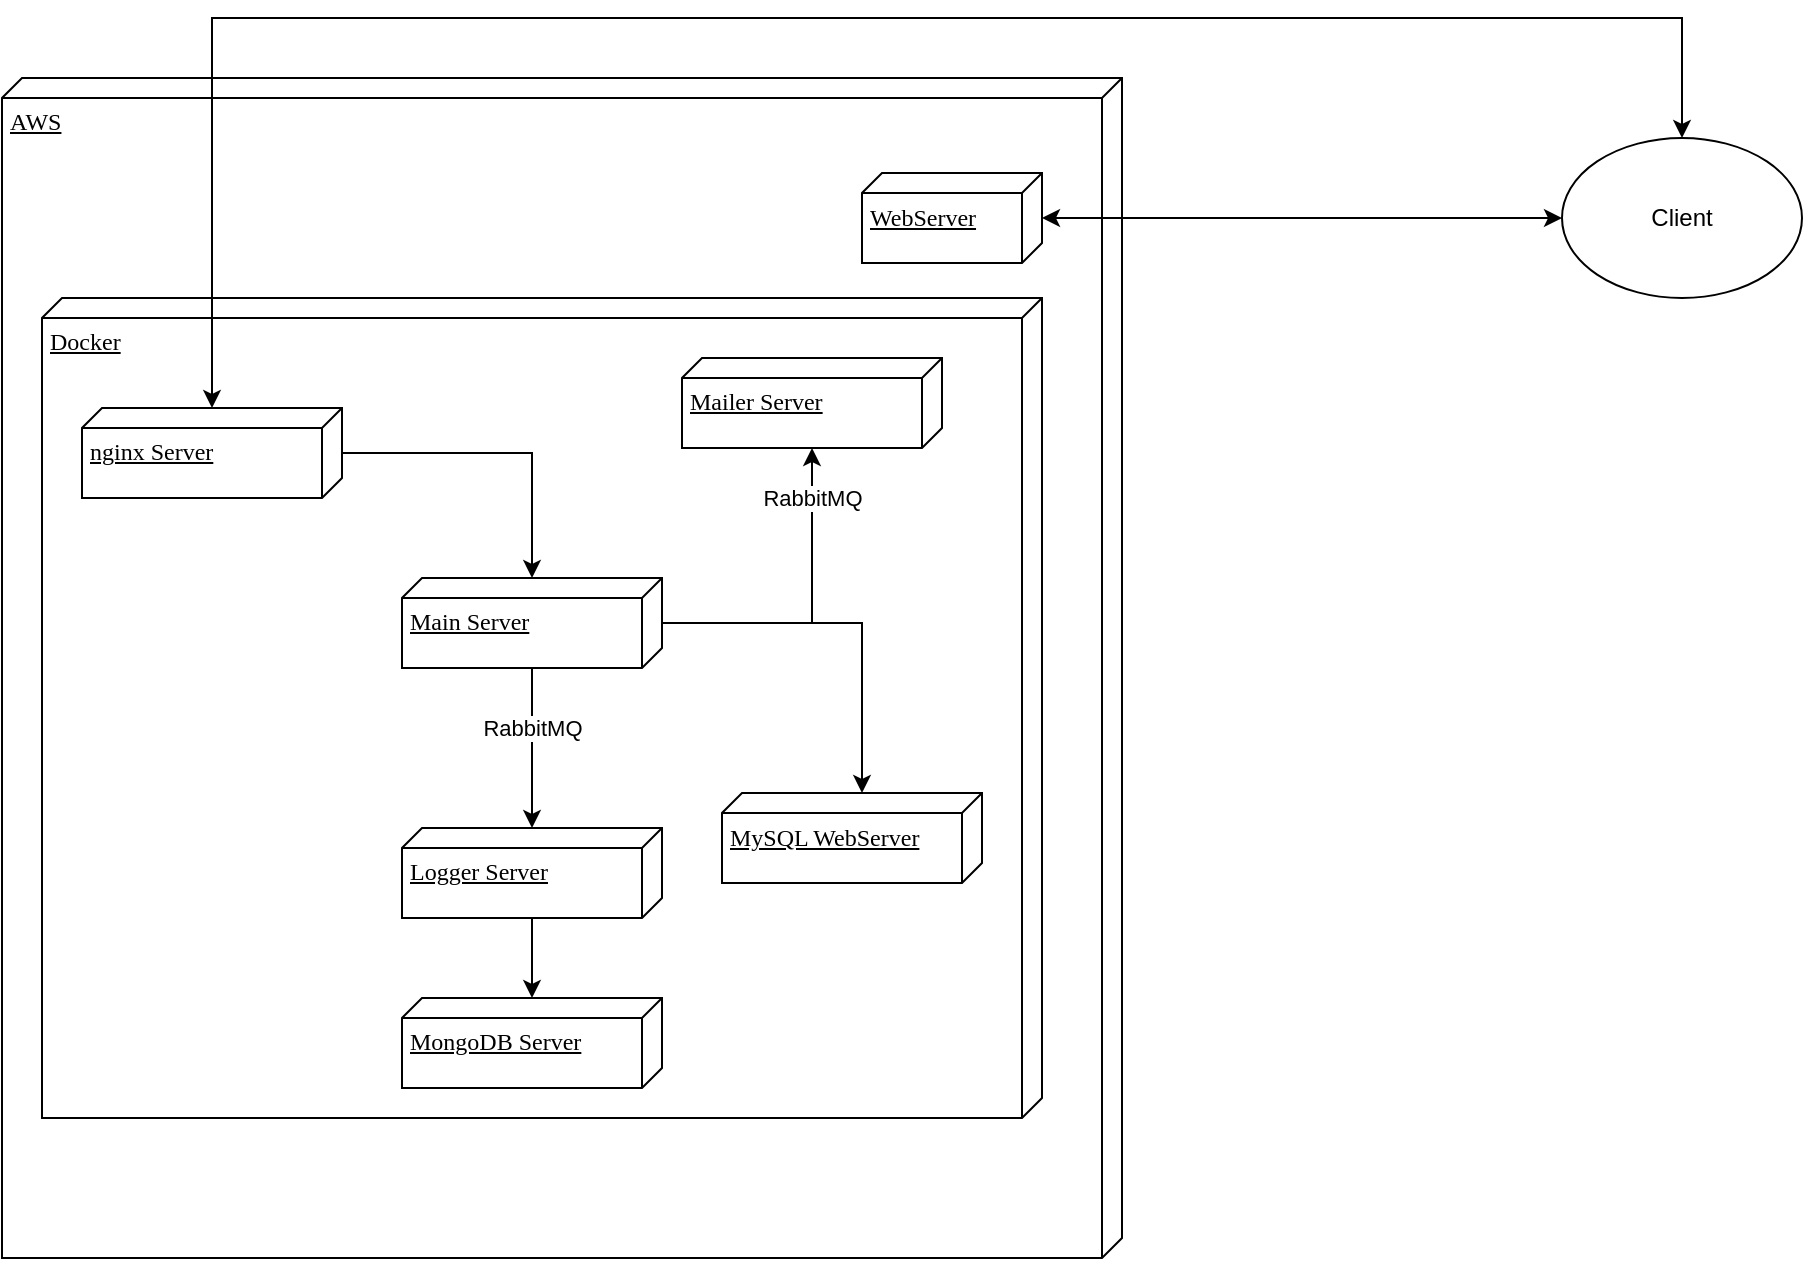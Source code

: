 <mxfile version="14.5.1" type="github">
  <diagram name="Page-1" id="5f0bae14-7c28-e335-631c-24af17079c00">
    <mxGraphModel dx="1422" dy="794" grid="1" gridSize="10" guides="1" tooltips="1" connect="1" arrows="1" fold="1" page="1" pageScale="1" pageWidth="1100" pageHeight="850" background="#ffffff" math="0" shadow="0">
      <root>
        <mxCell id="0" />
        <mxCell id="1" parent="0" />
        <mxCell id="39150e848f15840c-1" value="AWS" style="verticalAlign=top;align=left;spacingTop=8;spacingLeft=2;spacingRight=12;shape=cube;size=10;direction=south;fontStyle=4;html=1;rounded=0;shadow=0;comic=0;labelBackgroundColor=none;strokeWidth=1;fontFamily=Verdana;fontSize=12" parent="1" vertex="1">
          <mxGeometry x="50" y="50" width="560" height="590" as="geometry" />
        </mxCell>
        <mxCell id="S9zwyOYW-uAHVlO_xUHf-18" style="edgeStyle=orthogonalEdgeStyle;rounded=0;orthogonalLoop=1;jettySize=auto;html=1;entryX=0;entryY=0.5;entryDx=0;entryDy=0;startArrow=classic;startFill=1;" edge="1" parent="1" source="39150e848f15840c-3" target="S9zwyOYW-uAHVlO_xUHf-17">
          <mxGeometry relative="1" as="geometry" />
        </mxCell>
        <mxCell id="39150e848f15840c-3" value="WebServer" style="verticalAlign=top;align=left;spacingTop=8;spacingLeft=2;spacingRight=12;shape=cube;size=10;direction=south;fontStyle=4;html=1;rounded=0;shadow=0;comic=0;labelBackgroundColor=none;strokeWidth=1;fontFamily=Verdana;fontSize=12" parent="1" vertex="1">
          <mxGeometry x="480" y="97.5" width="90" height="45" as="geometry" />
        </mxCell>
        <mxCell id="S9zwyOYW-uAHVlO_xUHf-2" value="Docker" style="verticalAlign=top;align=left;spacingTop=8;spacingLeft=2;spacingRight=12;shape=cube;size=10;direction=south;fontStyle=4;html=1;rounded=0;shadow=0;comic=0;labelBackgroundColor=none;strokeWidth=1;fontFamily=Verdana;fontSize=12" vertex="1" parent="1">
          <mxGeometry x="70" y="160" width="500" height="410" as="geometry" />
        </mxCell>
        <mxCell id="S9zwyOYW-uAHVlO_xUHf-3" value="MySQL WebServer" style="verticalAlign=top;align=left;spacingTop=8;spacingLeft=2;spacingRight=12;shape=cube;size=10;direction=south;fontStyle=4;html=1;rounded=0;shadow=0;comic=0;labelBackgroundColor=none;strokeWidth=1;fontFamily=Verdana;fontSize=12" vertex="1" parent="1">
          <mxGeometry x="410" y="407.5" width="130" height="45" as="geometry" />
        </mxCell>
        <mxCell id="S9zwyOYW-uAHVlO_xUHf-4" value="MongoDB Server" style="verticalAlign=top;align=left;spacingTop=8;spacingLeft=2;spacingRight=12;shape=cube;size=10;direction=south;fontStyle=4;html=1;rounded=0;shadow=0;comic=0;labelBackgroundColor=none;strokeWidth=1;fontFamily=Verdana;fontSize=12" vertex="1" parent="1">
          <mxGeometry x="250" y="510" width="130" height="45" as="geometry" />
        </mxCell>
        <mxCell id="S9zwyOYW-uAHVlO_xUHf-10" style="edgeStyle=orthogonalEdgeStyle;rounded=0;orthogonalLoop=1;jettySize=auto;html=1;" edge="1" parent="1" source="S9zwyOYW-uAHVlO_xUHf-5" target="S9zwyOYW-uAHVlO_xUHf-6">
          <mxGeometry relative="1" as="geometry" />
        </mxCell>
        <mxCell id="S9zwyOYW-uAHVlO_xUHf-14" value="RabbitMQ" style="edgeLabel;html=1;align=center;verticalAlign=middle;resizable=0;points=[];" vertex="1" connectable="0" parent="S9zwyOYW-uAHVlO_xUHf-10">
          <mxGeometry x="0.699" relative="1" as="geometry">
            <mxPoint as="offset" />
          </mxGeometry>
        </mxCell>
        <mxCell id="S9zwyOYW-uAHVlO_xUHf-11" style="edgeStyle=orthogonalEdgeStyle;rounded=0;orthogonalLoop=1;jettySize=auto;html=1;" edge="1" parent="1" source="S9zwyOYW-uAHVlO_xUHf-5" target="S9zwyOYW-uAHVlO_xUHf-7">
          <mxGeometry relative="1" as="geometry" />
        </mxCell>
        <mxCell id="S9zwyOYW-uAHVlO_xUHf-15" value="RabbitMQ" style="edgeLabel;html=1;align=center;verticalAlign=middle;resizable=0;points=[];" vertex="1" connectable="0" parent="S9zwyOYW-uAHVlO_xUHf-11">
          <mxGeometry x="-0.263" relative="1" as="geometry">
            <mxPoint as="offset" />
          </mxGeometry>
        </mxCell>
        <mxCell id="S9zwyOYW-uAHVlO_xUHf-13" style="edgeStyle=orthogonalEdgeStyle;rounded=0;orthogonalLoop=1;jettySize=auto;html=1;entryX=0;entryY=0;entryDx=0;entryDy=60;entryPerimeter=0;" edge="1" parent="1" source="S9zwyOYW-uAHVlO_xUHf-5" target="S9zwyOYW-uAHVlO_xUHf-3">
          <mxGeometry relative="1" as="geometry" />
        </mxCell>
        <mxCell id="S9zwyOYW-uAHVlO_xUHf-5" value="Main Server" style="verticalAlign=top;align=left;spacingTop=8;spacingLeft=2;spacingRight=12;shape=cube;size=10;direction=south;fontStyle=4;html=1;rounded=0;shadow=0;comic=0;labelBackgroundColor=none;strokeWidth=1;fontFamily=Verdana;fontSize=12" vertex="1" parent="1">
          <mxGeometry x="250" y="300" width="130" height="45" as="geometry" />
        </mxCell>
        <mxCell id="S9zwyOYW-uAHVlO_xUHf-6" value="Mailer Server" style="verticalAlign=top;align=left;spacingTop=8;spacingLeft=2;spacingRight=12;shape=cube;size=10;direction=south;fontStyle=4;html=1;rounded=0;shadow=0;comic=0;labelBackgroundColor=none;strokeWidth=1;fontFamily=Verdana;fontSize=12" vertex="1" parent="1">
          <mxGeometry x="390" y="190" width="130" height="45" as="geometry" />
        </mxCell>
        <mxCell id="S9zwyOYW-uAHVlO_xUHf-12" style="edgeStyle=orthogonalEdgeStyle;rounded=0;orthogonalLoop=1;jettySize=auto;html=1;" edge="1" parent="1" source="S9zwyOYW-uAHVlO_xUHf-7" target="S9zwyOYW-uAHVlO_xUHf-4">
          <mxGeometry relative="1" as="geometry" />
        </mxCell>
        <mxCell id="S9zwyOYW-uAHVlO_xUHf-7" value="Logger Server" style="verticalAlign=top;align=left;spacingTop=8;spacingLeft=2;spacingRight=12;shape=cube;size=10;direction=south;fontStyle=4;html=1;rounded=0;shadow=0;comic=0;labelBackgroundColor=none;strokeWidth=1;fontFamily=Verdana;fontSize=12" vertex="1" parent="1">
          <mxGeometry x="250" y="425" width="130" height="45" as="geometry" />
        </mxCell>
        <mxCell id="S9zwyOYW-uAHVlO_xUHf-9" style="edgeStyle=orthogonalEdgeStyle;rounded=0;orthogonalLoop=1;jettySize=auto;html=1;" edge="1" parent="1" source="S9zwyOYW-uAHVlO_xUHf-8" target="S9zwyOYW-uAHVlO_xUHf-5">
          <mxGeometry relative="1" as="geometry" />
        </mxCell>
        <mxCell id="S9zwyOYW-uAHVlO_xUHf-8" value="nginx Server&lt;br&gt;" style="verticalAlign=top;align=left;spacingTop=8;spacingLeft=2;spacingRight=12;shape=cube;size=10;direction=south;fontStyle=4;html=1;rounded=0;shadow=0;comic=0;labelBackgroundColor=none;strokeWidth=1;fontFamily=Verdana;fontSize=12" vertex="1" parent="1">
          <mxGeometry x="90" y="215" width="130" height="45" as="geometry" />
        </mxCell>
        <mxCell id="S9zwyOYW-uAHVlO_xUHf-20" style="edgeStyle=orthogonalEdgeStyle;rounded=0;orthogonalLoop=1;jettySize=auto;html=1;startArrow=classic;startFill=1;" edge="1" parent="1" source="S9zwyOYW-uAHVlO_xUHf-17" target="S9zwyOYW-uAHVlO_xUHf-8">
          <mxGeometry relative="1" as="geometry">
            <Array as="points">
              <mxPoint x="890" y="20" />
              <mxPoint x="155" y="20" />
            </Array>
          </mxGeometry>
        </mxCell>
        <mxCell id="S9zwyOYW-uAHVlO_xUHf-17" value="Client" style="ellipse;whiteSpace=wrap;html=1;" vertex="1" parent="1">
          <mxGeometry x="830" y="80" width="120" height="80" as="geometry" />
        </mxCell>
      </root>
    </mxGraphModel>
  </diagram>
</mxfile>
